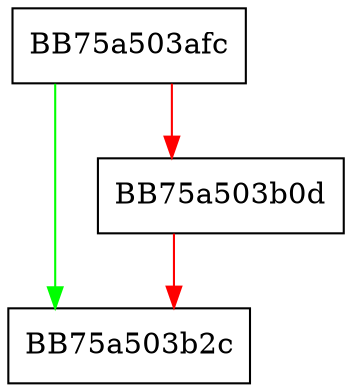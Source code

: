 digraph Release {
  node [shape="box"];
  graph [splines=ortho];
  BB75a503afc -> BB75a503b2c [color="green"];
  BB75a503afc -> BB75a503b0d [color="red"];
  BB75a503b0d -> BB75a503b2c [color="red"];
}